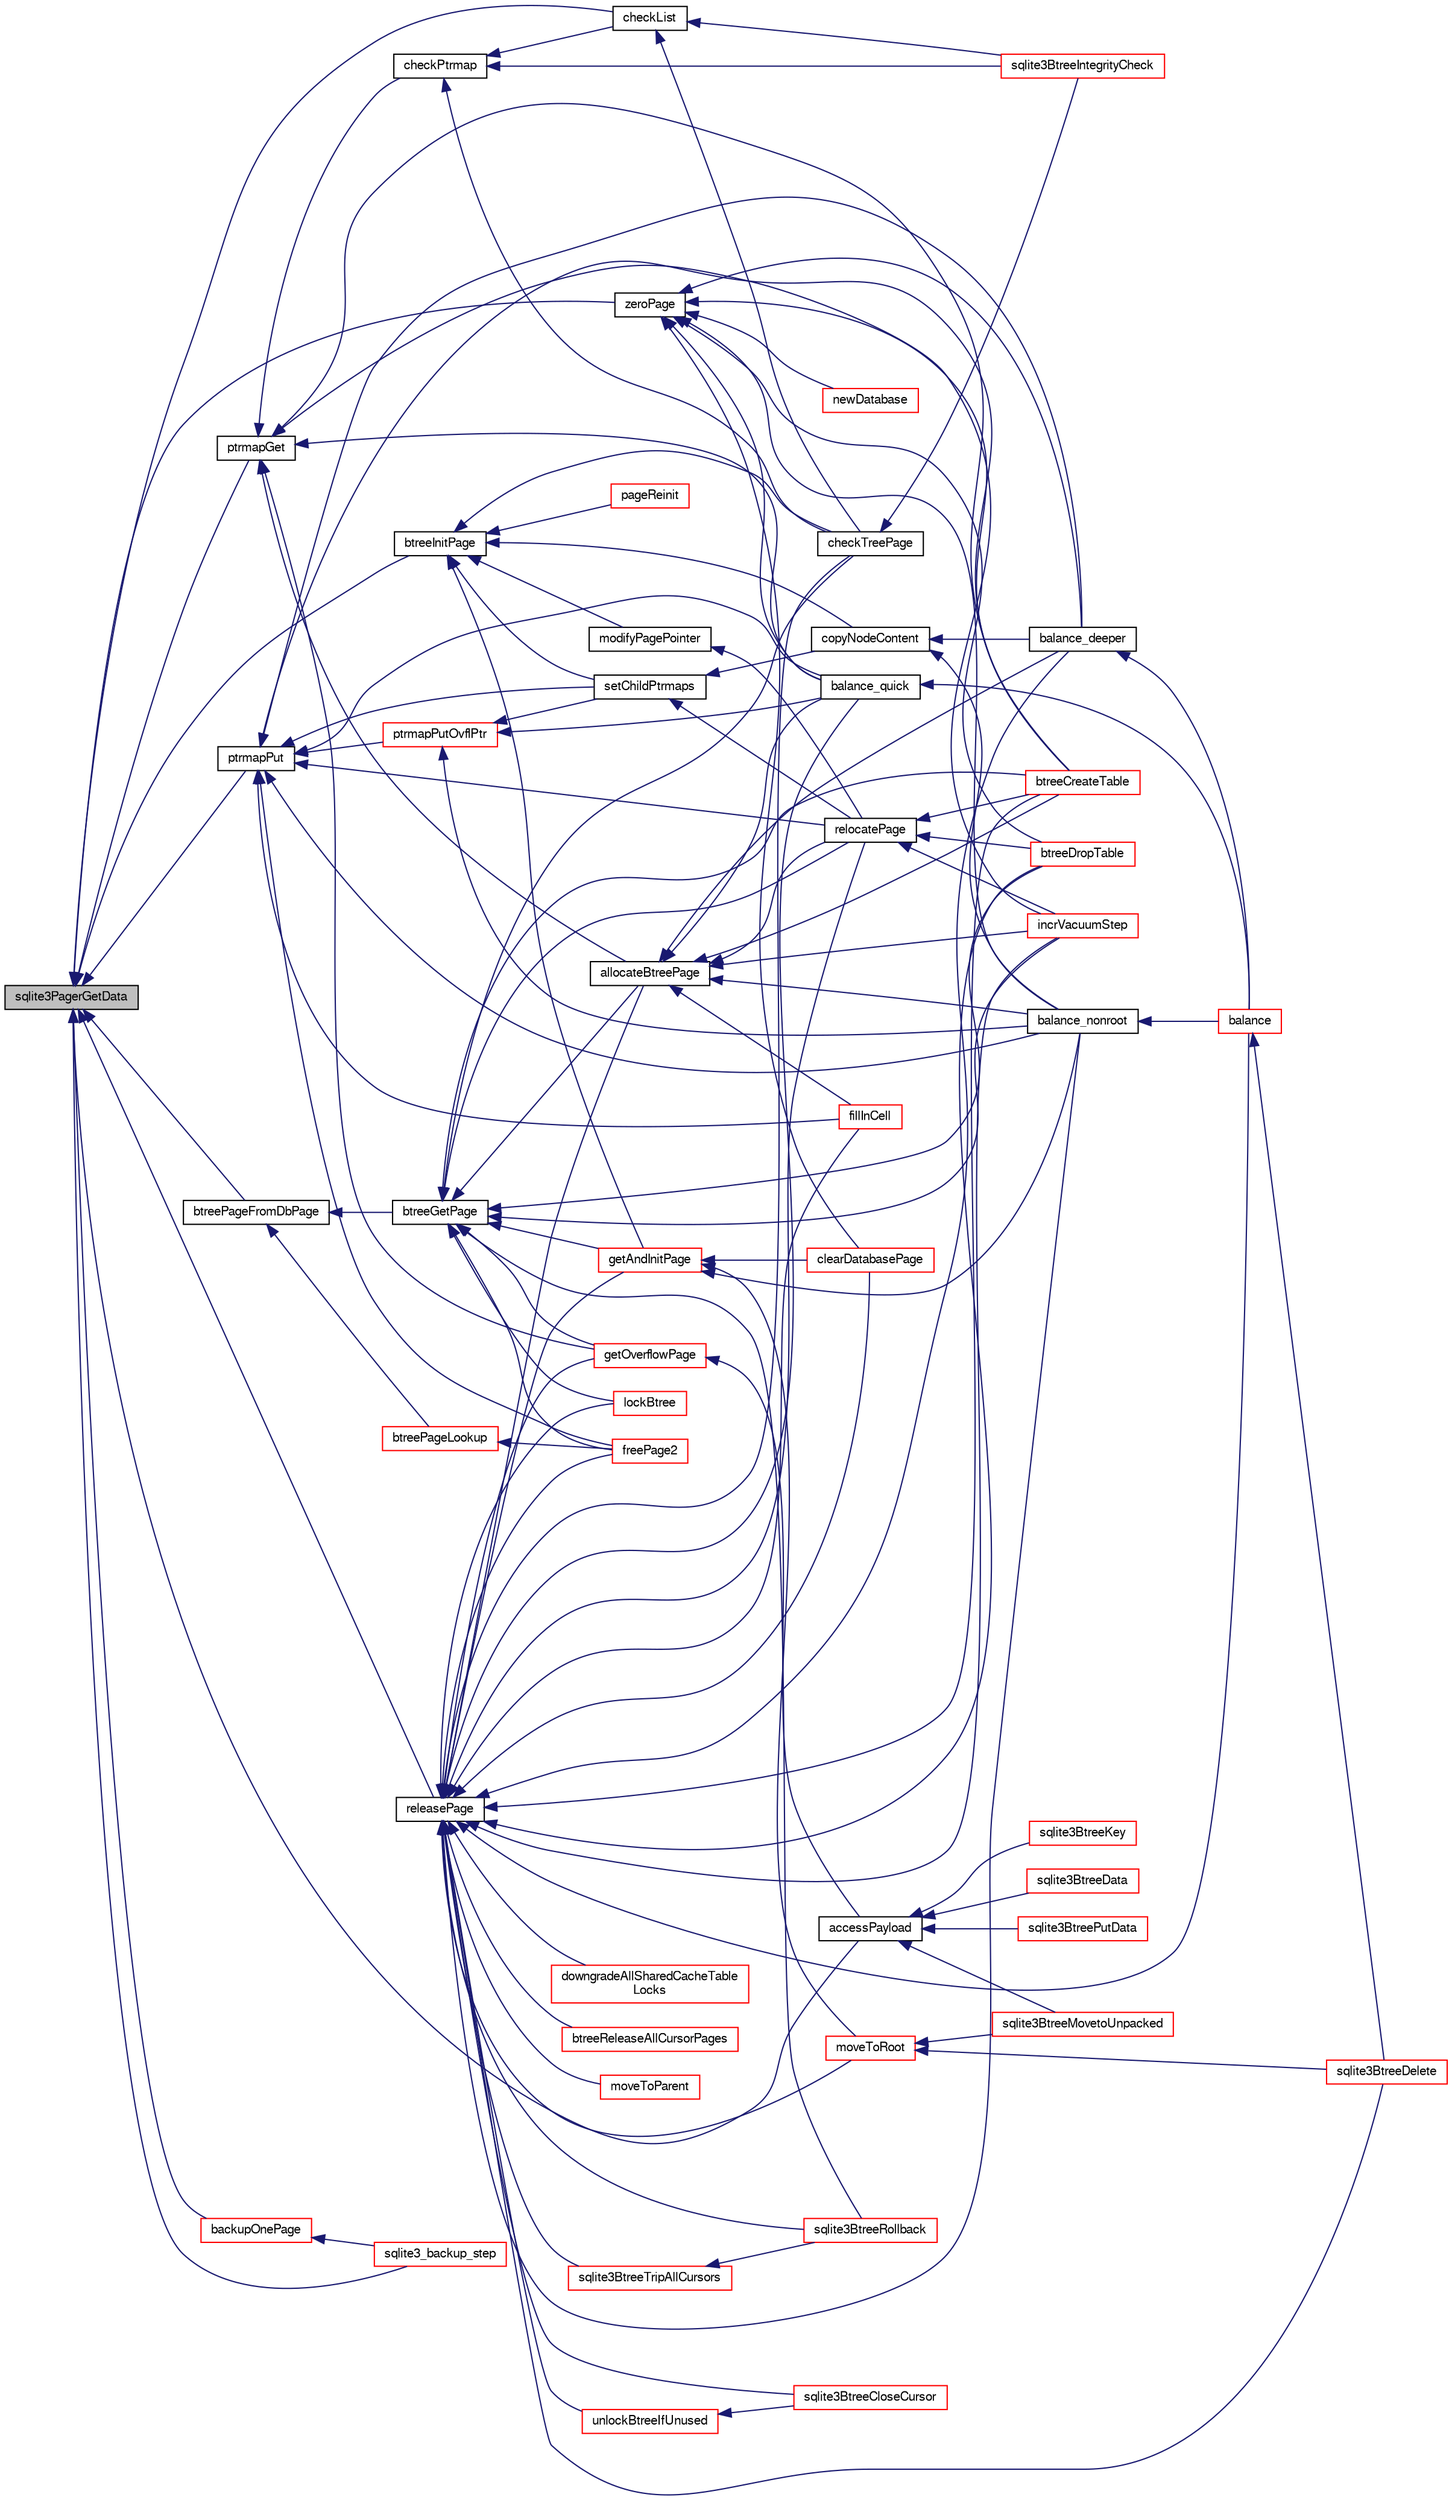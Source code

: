 digraph "sqlite3PagerGetData"
{
  edge [fontname="FreeSans",fontsize="10",labelfontname="FreeSans",labelfontsize="10"];
  node [fontname="FreeSans",fontsize="10",shape=record];
  rankdir="LR";
  Node628703 [label="sqlite3PagerGetData",height=0.2,width=0.4,color="black", fillcolor="grey75", style="filled", fontcolor="black"];
  Node628703 -> Node628704 [dir="back",color="midnightblue",fontsize="10",style="solid",fontname="FreeSans"];
  Node628704 [label="ptrmapPut",height=0.2,width=0.4,color="black", fillcolor="white", style="filled",URL="$sqlite3_8c.html#ac16fbe55892f29324ac5d09957374ed0"];
  Node628704 -> Node628705 [dir="back",color="midnightblue",fontsize="10",style="solid",fontname="FreeSans"];
  Node628705 [label="ptrmapPutOvflPtr",height=0.2,width=0.4,color="red", fillcolor="white", style="filled",URL="$sqlite3_8c.html#a5b7cb112db531e0498aaddcbadb4985b"];
  Node628705 -> Node628706 [dir="back",color="midnightblue",fontsize="10",style="solid",fontname="FreeSans"];
  Node628706 [label="setChildPtrmaps",height=0.2,width=0.4,color="black", fillcolor="white", style="filled",URL="$sqlite3_8c.html#adf2ff6d11495ca47f88ace93f5be9d91"];
  Node628706 -> Node628707 [dir="back",color="midnightblue",fontsize="10",style="solid",fontname="FreeSans"];
  Node628707 [label="relocatePage",height=0.2,width=0.4,color="black", fillcolor="white", style="filled",URL="$sqlite3_8c.html#af8fb5934ff87b02845c89350c57fd2bc"];
  Node628707 -> Node628708 [dir="back",color="midnightblue",fontsize="10",style="solid",fontname="FreeSans"];
  Node628708 [label="incrVacuumStep",height=0.2,width=0.4,color="red", fillcolor="white", style="filled",URL="$sqlite3_8c.html#a68a85130a567f1700dc0907ec9227892"];
  Node628707 -> Node628975 [dir="back",color="midnightblue",fontsize="10",style="solid",fontname="FreeSans"];
  Node628975 [label="btreeCreateTable",height=0.2,width=0.4,color="red", fillcolor="white", style="filled",URL="$sqlite3_8c.html#a48e09eaac366a6b585edd02553872954"];
  Node628707 -> Node628977 [dir="back",color="midnightblue",fontsize="10",style="solid",fontname="FreeSans"];
  Node628977 [label="btreeDropTable",height=0.2,width=0.4,color="red", fillcolor="white", style="filled",URL="$sqlite3_8c.html#abba4061ea34842db278e91f537d2c2ff"];
  Node628706 -> Node628979 [dir="back",color="midnightblue",fontsize="10",style="solid",fontname="FreeSans"];
  Node628979 [label="copyNodeContent",height=0.2,width=0.4,color="black", fillcolor="white", style="filled",URL="$sqlite3_8c.html#ad73085375c8b00ebc87bc75dba37ca7b"];
  Node628979 -> Node628980 [dir="back",color="midnightblue",fontsize="10",style="solid",fontname="FreeSans"];
  Node628980 [label="balance_nonroot",height=0.2,width=0.4,color="black", fillcolor="white", style="filled",URL="$sqlite3_8c.html#a513ba5c0beb3462a4b60064469f1539d"];
  Node628980 -> Node628981 [dir="back",color="midnightblue",fontsize="10",style="solid",fontname="FreeSans"];
  Node628981 [label="balance",height=0.2,width=0.4,color="red", fillcolor="white", style="filled",URL="$sqlite3_8c.html#a173f7c872fb68ccd3a20440d640b66c7"];
  Node628981 -> Node628983 [dir="back",color="midnightblue",fontsize="10",style="solid",fontname="FreeSans"];
  Node628983 [label="sqlite3BtreeDelete",height=0.2,width=0.4,color="red", fillcolor="white", style="filled",URL="$sqlite3_8c.html#a65c40cd7ec987dbd25392a180f388fe7"];
  Node628979 -> Node628984 [dir="back",color="midnightblue",fontsize="10",style="solid",fontname="FreeSans"];
  Node628984 [label="balance_deeper",height=0.2,width=0.4,color="black", fillcolor="white", style="filled",URL="$sqlite3_8c.html#af8eafba12a6ebc987cf6ae89f4cce1a8"];
  Node628984 -> Node628981 [dir="back",color="midnightblue",fontsize="10",style="solid",fontname="FreeSans"];
  Node628705 -> Node628986 [dir="back",color="midnightblue",fontsize="10",style="solid",fontname="FreeSans"];
  Node628986 [label="balance_quick",height=0.2,width=0.4,color="black", fillcolor="white", style="filled",URL="$sqlite3_8c.html#a92f1869a02b8b9196e5ea7ed2e61c328"];
  Node628986 -> Node628981 [dir="back",color="midnightblue",fontsize="10",style="solid",fontname="FreeSans"];
  Node628705 -> Node628980 [dir="back",color="midnightblue",fontsize="10",style="solid",fontname="FreeSans"];
  Node628704 -> Node628706 [dir="back",color="midnightblue",fontsize="10",style="solid",fontname="FreeSans"];
  Node628704 -> Node628707 [dir="back",color="midnightblue",fontsize="10",style="solid",fontname="FreeSans"];
  Node628704 -> Node628987 [dir="back",color="midnightblue",fontsize="10",style="solid",fontname="FreeSans"];
  Node628987 [label="freePage2",height=0.2,width=0.4,color="red", fillcolor="white", style="filled",URL="$sqlite3_8c.html#a625a2c2bdaf95cdb3a7cb945201f7efb"];
  Node628704 -> Node628993 [dir="back",color="midnightblue",fontsize="10",style="solid",fontname="FreeSans"];
  Node628993 [label="fillInCell",height=0.2,width=0.4,color="red", fillcolor="white", style="filled",URL="$sqlite3_8c.html#ab66a77004cf93954f2aae7e52a4e51a7"];
  Node628704 -> Node628986 [dir="back",color="midnightblue",fontsize="10",style="solid",fontname="FreeSans"];
  Node628704 -> Node628980 [dir="back",color="midnightblue",fontsize="10",style="solid",fontname="FreeSans"];
  Node628704 -> Node628984 [dir="back",color="midnightblue",fontsize="10",style="solid",fontname="FreeSans"];
  Node628704 -> Node628975 [dir="back",color="midnightblue",fontsize="10",style="solid",fontname="FreeSans"];
  Node628703 -> Node628994 [dir="back",color="midnightblue",fontsize="10",style="solid",fontname="FreeSans"];
  Node628994 [label="ptrmapGet",height=0.2,width=0.4,color="black", fillcolor="white", style="filled",URL="$sqlite3_8c.html#ae91bfd9c1bec807a52a384d2ed01934b"];
  Node628994 -> Node628708 [dir="back",color="midnightblue",fontsize="10",style="solid",fontname="FreeSans"];
  Node628994 -> Node628995 [dir="back",color="midnightblue",fontsize="10",style="solid",fontname="FreeSans"];
  Node628995 [label="getOverflowPage",height=0.2,width=0.4,color="red", fillcolor="white", style="filled",URL="$sqlite3_8c.html#af907f898e049d621e2c9dc1ed1d63cf4"];
  Node628995 -> Node628996 [dir="back",color="midnightblue",fontsize="10",style="solid",fontname="FreeSans"];
  Node628996 [label="accessPayload",height=0.2,width=0.4,color="black", fillcolor="white", style="filled",URL="$sqlite3_8c.html#acf70e6d3cb6afd54d677b3dffb6959d2"];
  Node628996 -> Node628997 [dir="back",color="midnightblue",fontsize="10",style="solid",fontname="FreeSans"];
  Node628997 [label="sqlite3BtreeKey",height=0.2,width=0.4,color="red", fillcolor="white", style="filled",URL="$sqlite3_8c.html#ac2d5b22a7aae9c57b8a4ef7be643c1cd"];
  Node628996 -> Node629011 [dir="back",color="midnightblue",fontsize="10",style="solid",fontname="FreeSans"];
  Node629011 [label="sqlite3BtreeData",height=0.2,width=0.4,color="red", fillcolor="white", style="filled",URL="$sqlite3_8c.html#a1790f0a3e62aea4361ab60996272a78c"];
  Node628996 -> Node629012 [dir="back",color="midnightblue",fontsize="10",style="solid",fontname="FreeSans"];
  Node629012 [label="sqlite3BtreeMovetoUnpacked",height=0.2,width=0.4,color="red", fillcolor="white", style="filled",URL="$sqlite3_8c.html#a6d0b5aed55d5e85a0a6bfcae169fe579"];
  Node628996 -> Node629007 [dir="back",color="midnightblue",fontsize="10",style="solid",fontname="FreeSans"];
  Node629007 [label="sqlite3BtreePutData",height=0.2,width=0.4,color="red", fillcolor="white", style="filled",URL="$sqlite3_8c.html#a3de4f8662e8ea70d283bd57db1152a4c"];
  Node628994 -> Node629017 [dir="back",color="midnightblue",fontsize="10",style="solid",fontname="FreeSans"];
  Node629017 [label="allocateBtreePage",height=0.2,width=0.4,color="black", fillcolor="white", style="filled",URL="$sqlite3_8c.html#ae84ce1103eabfe9455a6a59e6cec4a33"];
  Node629017 -> Node628707 [dir="back",color="midnightblue",fontsize="10",style="solid",fontname="FreeSans"];
  Node629017 -> Node628708 [dir="back",color="midnightblue",fontsize="10",style="solid",fontname="FreeSans"];
  Node629017 -> Node628993 [dir="back",color="midnightblue",fontsize="10",style="solid",fontname="FreeSans"];
  Node629017 -> Node628986 [dir="back",color="midnightblue",fontsize="10",style="solid",fontname="FreeSans"];
  Node629017 -> Node628980 [dir="back",color="midnightblue",fontsize="10",style="solid",fontname="FreeSans"];
  Node629017 -> Node628984 [dir="back",color="midnightblue",fontsize="10",style="solid",fontname="FreeSans"];
  Node629017 -> Node628975 [dir="back",color="midnightblue",fontsize="10",style="solid",fontname="FreeSans"];
  Node628994 -> Node628986 [dir="back",color="midnightblue",fontsize="10",style="solid",fontname="FreeSans"];
  Node628994 -> Node628975 [dir="back",color="midnightblue",fontsize="10",style="solid",fontname="FreeSans"];
  Node628994 -> Node629018 [dir="back",color="midnightblue",fontsize="10",style="solid",fontname="FreeSans"];
  Node629018 [label="checkPtrmap",height=0.2,width=0.4,color="black", fillcolor="white", style="filled",URL="$sqlite3_8c.html#a09521b13d51d0264cb7f3758ec36fc90"];
  Node629018 -> Node629019 [dir="back",color="midnightblue",fontsize="10",style="solid",fontname="FreeSans"];
  Node629019 [label="checkList",height=0.2,width=0.4,color="black", fillcolor="white", style="filled",URL="$sqlite3_8c.html#a7c888a9a7f402383d462ddef0e59f52e"];
  Node629019 -> Node629020 [dir="back",color="midnightblue",fontsize="10",style="solid",fontname="FreeSans"];
  Node629020 [label="checkTreePage",height=0.2,width=0.4,color="black", fillcolor="white", style="filled",URL="$sqlite3_8c.html#a0bdac89d12e5ac328d260ae8259777b2"];
  Node629020 -> Node629021 [dir="back",color="midnightblue",fontsize="10",style="solid",fontname="FreeSans"];
  Node629021 [label="sqlite3BtreeIntegrityCheck",height=0.2,width=0.4,color="red", fillcolor="white", style="filled",URL="$sqlite3_8c.html#aa00011902d9e5ba26452d147c43fa1d8"];
  Node629019 -> Node629021 [dir="back",color="midnightblue",fontsize="10",style="solid",fontname="FreeSans"];
  Node629018 -> Node629020 [dir="back",color="midnightblue",fontsize="10",style="solid",fontname="FreeSans"];
  Node629018 -> Node629021 [dir="back",color="midnightblue",fontsize="10",style="solid",fontname="FreeSans"];
  Node628703 -> Node629022 [dir="back",color="midnightblue",fontsize="10",style="solid",fontname="FreeSans"];
  Node629022 [label="btreeInitPage",height=0.2,width=0.4,color="black", fillcolor="white", style="filled",URL="$sqlite3_8c.html#a3fbef3abda22e9a3f72c2873ec0b26a3"];
  Node629022 -> Node629023 [dir="back",color="midnightblue",fontsize="10",style="solid",fontname="FreeSans"];
  Node629023 [label="getAndInitPage",height=0.2,width=0.4,color="red", fillcolor="white", style="filled",URL="$sqlite3_8c.html#ae85122d12808231a8d58459440a405ab"];
  Node629023 -> Node629025 [dir="back",color="midnightblue",fontsize="10",style="solid",fontname="FreeSans"];
  Node629025 [label="moveToRoot",height=0.2,width=0.4,color="red", fillcolor="white", style="filled",URL="$sqlite3_8c.html#a2b8fb9bf88e10e7e4dedc8da64e7e956"];
  Node629025 -> Node629012 [dir="back",color="midnightblue",fontsize="10",style="solid",fontname="FreeSans"];
  Node629025 -> Node628983 [dir="back",color="midnightblue",fontsize="10",style="solid",fontname="FreeSans"];
  Node629023 -> Node628980 [dir="back",color="midnightblue",fontsize="10",style="solid",fontname="FreeSans"];
  Node629023 -> Node628989 [dir="back",color="midnightblue",fontsize="10",style="solid",fontname="FreeSans"];
  Node628989 [label="clearDatabasePage",height=0.2,width=0.4,color="red", fillcolor="white", style="filled",URL="$sqlite3_8c.html#aecc3046a56feeeabd3ca93c0685e35d5"];
  Node629022 -> Node629038 [dir="back",color="midnightblue",fontsize="10",style="solid",fontname="FreeSans"];
  Node629038 [label="pageReinit",height=0.2,width=0.4,color="red", fillcolor="white", style="filled",URL="$sqlite3_8c.html#aa27cac56390e92c5ef6d566ee7defb59"];
  Node629022 -> Node628706 [dir="back",color="midnightblue",fontsize="10",style="solid",fontname="FreeSans"];
  Node629022 -> Node629045 [dir="back",color="midnightblue",fontsize="10",style="solid",fontname="FreeSans"];
  Node629045 [label="modifyPagePointer",height=0.2,width=0.4,color="black", fillcolor="white", style="filled",URL="$sqlite3_8c.html#acc82754cf975b3a8033b396d86f1045a"];
  Node629045 -> Node628707 [dir="back",color="midnightblue",fontsize="10",style="solid",fontname="FreeSans"];
  Node629022 -> Node628979 [dir="back",color="midnightblue",fontsize="10",style="solid",fontname="FreeSans"];
  Node629022 -> Node629020 [dir="back",color="midnightblue",fontsize="10",style="solid",fontname="FreeSans"];
  Node628703 -> Node629046 [dir="back",color="midnightblue",fontsize="10",style="solid",fontname="FreeSans"];
  Node629046 [label="zeroPage",height=0.2,width=0.4,color="black", fillcolor="white", style="filled",URL="$sqlite3_8c.html#a1c974ee71f86cb74370ca21e5e6cdb14"];
  Node629046 -> Node629047 [dir="back",color="midnightblue",fontsize="10",style="solid",fontname="FreeSans"];
  Node629047 [label="newDatabase",height=0.2,width=0.4,color="red", fillcolor="white", style="filled",URL="$sqlite3_8c.html#a974c792d17dab330807b588197cae229"];
  Node629046 -> Node628986 [dir="back",color="midnightblue",fontsize="10",style="solid",fontname="FreeSans"];
  Node629046 -> Node628980 [dir="back",color="midnightblue",fontsize="10",style="solid",fontname="FreeSans"];
  Node629046 -> Node628984 [dir="back",color="midnightblue",fontsize="10",style="solid",fontname="FreeSans"];
  Node629046 -> Node628975 [dir="back",color="midnightblue",fontsize="10",style="solid",fontname="FreeSans"];
  Node629046 -> Node628989 [dir="back",color="midnightblue",fontsize="10",style="solid",fontname="FreeSans"];
  Node629046 -> Node628977 [dir="back",color="midnightblue",fontsize="10",style="solid",fontname="FreeSans"];
  Node628703 -> Node629053 [dir="back",color="midnightblue",fontsize="10",style="solid",fontname="FreeSans"];
  Node629053 [label="btreePageFromDbPage",height=0.2,width=0.4,color="black", fillcolor="white", style="filled",URL="$sqlite3_8c.html#a148c0bf09d4ef14a49e0e7a2c0506c80"];
  Node629053 -> Node629054 [dir="back",color="midnightblue",fontsize="10",style="solid",fontname="FreeSans"];
  Node629054 [label="btreeGetPage",height=0.2,width=0.4,color="black", fillcolor="white", style="filled",URL="$sqlite3_8c.html#ac59679e30ceb0190614fbd19a7feb6de"];
  Node629054 -> Node629023 [dir="back",color="midnightblue",fontsize="10",style="solid",fontname="FreeSans"];
  Node629054 -> Node629055 [dir="back",color="midnightblue",fontsize="10",style="solid",fontname="FreeSans"];
  Node629055 [label="lockBtree",height=0.2,width=0.4,color="red", fillcolor="white", style="filled",URL="$sqlite3_8c.html#a5b808194d3178be15705a420265cee9d"];
  Node629054 -> Node628707 [dir="back",color="midnightblue",fontsize="10",style="solid",fontname="FreeSans"];
  Node629054 -> Node628708 [dir="back",color="midnightblue",fontsize="10",style="solid",fontname="FreeSans"];
  Node629054 -> Node629001 [dir="back",color="midnightblue",fontsize="10",style="solid",fontname="FreeSans"];
  Node629001 [label="sqlite3BtreeRollback",height=0.2,width=0.4,color="red", fillcolor="white", style="filled",URL="$sqlite3_8c.html#a317473acdafdd688385c8954f09de186"];
  Node629054 -> Node628995 [dir="back",color="midnightblue",fontsize="10",style="solid",fontname="FreeSans"];
  Node629054 -> Node629017 [dir="back",color="midnightblue",fontsize="10",style="solid",fontname="FreeSans"];
  Node629054 -> Node628987 [dir="back",color="midnightblue",fontsize="10",style="solid",fontname="FreeSans"];
  Node629054 -> Node628975 [dir="back",color="midnightblue",fontsize="10",style="solid",fontname="FreeSans"];
  Node629054 -> Node628977 [dir="back",color="midnightblue",fontsize="10",style="solid",fontname="FreeSans"];
  Node629054 -> Node629020 [dir="back",color="midnightblue",fontsize="10",style="solid",fontname="FreeSans"];
  Node629053 -> Node629056 [dir="back",color="midnightblue",fontsize="10",style="solid",fontname="FreeSans"];
  Node629056 [label="btreePageLookup",height=0.2,width=0.4,color="red", fillcolor="white", style="filled",URL="$sqlite3_8c.html#aae4e59cf09dae89f6e28511a5ac35527"];
  Node629056 -> Node628987 [dir="back",color="midnightblue",fontsize="10",style="solid",fontname="FreeSans"];
  Node628703 -> Node629057 [dir="back",color="midnightblue",fontsize="10",style="solid",fontname="FreeSans"];
  Node629057 [label="releasePage",height=0.2,width=0.4,color="black", fillcolor="white", style="filled",URL="$sqlite3_8c.html#a92c6fb14f9bcf117440c35116c26d6c4"];
  Node629057 -> Node629058 [dir="back",color="midnightblue",fontsize="10",style="solid",fontname="FreeSans"];
  Node629058 [label="downgradeAllSharedCacheTable\lLocks",height=0.2,width=0.4,color="red", fillcolor="white", style="filled",URL="$sqlite3_8c.html#a190cd892d7b1636800149aa2fb20f4ef"];
  Node629057 -> Node629061 [dir="back",color="midnightblue",fontsize="10",style="solid",fontname="FreeSans"];
  Node629061 [label="btreeReleaseAllCursorPages",height=0.2,width=0.4,color="red", fillcolor="white", style="filled",URL="$sqlite3_8c.html#a8535e63c9127b9f6b5b136cab41cbdd7"];
  Node629057 -> Node629023 [dir="back",color="midnightblue",fontsize="10",style="solid",fontname="FreeSans"];
  Node629057 -> Node629055 [dir="back",color="midnightblue",fontsize="10",style="solid",fontname="FreeSans"];
  Node629057 -> Node629062 [dir="back",color="midnightblue",fontsize="10",style="solid",fontname="FreeSans"];
  Node629062 [label="unlockBtreeIfUnused",height=0.2,width=0.4,color="red", fillcolor="white", style="filled",URL="$sqlite3_8c.html#ada198bfad4d2c61e88bd9317e98cc96c"];
  Node629062 -> Node629063 [dir="back",color="midnightblue",fontsize="10",style="solid",fontname="FreeSans"];
  Node629063 [label="sqlite3BtreeCloseCursor",height=0.2,width=0.4,color="red", fillcolor="white", style="filled",URL="$sqlite3_8c.html#a7f494da0a512d247d690d6bc19397791"];
  Node629057 -> Node628707 [dir="back",color="midnightblue",fontsize="10",style="solid",fontname="FreeSans"];
  Node629057 -> Node628708 [dir="back",color="midnightblue",fontsize="10",style="solid",fontname="FreeSans"];
  Node629057 -> Node629064 [dir="back",color="midnightblue",fontsize="10",style="solid",fontname="FreeSans"];
  Node629064 [label="sqlite3BtreeTripAllCursors",height=0.2,width=0.4,color="red", fillcolor="white", style="filled",URL="$sqlite3_8c.html#a7e94025b9bd56e9e9ccf148d1a0e1acf"];
  Node629064 -> Node629001 [dir="back",color="midnightblue",fontsize="10",style="solid",fontname="FreeSans"];
  Node629057 -> Node629001 [dir="back",color="midnightblue",fontsize="10",style="solid",fontname="FreeSans"];
  Node629057 -> Node629063 [dir="back",color="midnightblue",fontsize="10",style="solid",fontname="FreeSans"];
  Node629057 -> Node628995 [dir="back",color="midnightblue",fontsize="10",style="solid",fontname="FreeSans"];
  Node629057 -> Node629065 [dir="back",color="midnightblue",fontsize="10",style="solid",fontname="FreeSans"];
  Node629065 [label="moveToParent",height=0.2,width=0.4,color="red", fillcolor="white", style="filled",URL="$sqlite3_8c.html#a6d71d2659481a7b7866f9445a62ec248"];
  Node629057 -> Node629025 [dir="back",color="midnightblue",fontsize="10",style="solid",fontname="FreeSans"];
  Node629057 -> Node629017 [dir="back",color="midnightblue",fontsize="10",style="solid",fontname="FreeSans"];
  Node629057 -> Node628987 [dir="back",color="midnightblue",fontsize="10",style="solid",fontname="FreeSans"];
  Node629057 -> Node628993 [dir="back",color="midnightblue",fontsize="10",style="solid",fontname="FreeSans"];
  Node629057 -> Node628986 [dir="back",color="midnightblue",fontsize="10",style="solid",fontname="FreeSans"];
  Node629057 -> Node628980 [dir="back",color="midnightblue",fontsize="10",style="solid",fontname="FreeSans"];
  Node629057 -> Node628984 [dir="back",color="midnightblue",fontsize="10",style="solid",fontname="FreeSans"];
  Node629057 -> Node628981 [dir="back",color="midnightblue",fontsize="10",style="solid",fontname="FreeSans"];
  Node629057 -> Node628983 [dir="back",color="midnightblue",fontsize="10",style="solid",fontname="FreeSans"];
  Node629057 -> Node628975 [dir="back",color="midnightblue",fontsize="10",style="solid",fontname="FreeSans"];
  Node629057 -> Node628989 [dir="back",color="midnightblue",fontsize="10",style="solid",fontname="FreeSans"];
  Node629057 -> Node628977 [dir="back",color="midnightblue",fontsize="10",style="solid",fontname="FreeSans"];
  Node629057 -> Node629020 [dir="back",color="midnightblue",fontsize="10",style="solid",fontname="FreeSans"];
  Node628703 -> Node628996 [dir="back",color="midnightblue",fontsize="10",style="solid",fontname="FreeSans"];
  Node628703 -> Node629019 [dir="back",color="midnightblue",fontsize="10",style="solid",fontname="FreeSans"];
  Node628703 -> Node629066 [dir="back",color="midnightblue",fontsize="10",style="solid",fontname="FreeSans"];
  Node629066 [label="backupOnePage",height=0.2,width=0.4,color="red", fillcolor="white", style="filled",URL="$sqlite3_8c.html#a7efb6a8380d746b14e73db99ad3428a2"];
  Node629066 -> Node628923 [dir="back",color="midnightblue",fontsize="10",style="solid",fontname="FreeSans"];
  Node628923 [label="sqlite3_backup_step",height=0.2,width=0.4,color="red", fillcolor="white", style="filled",URL="$sqlite3_8h.html#a1699b75e98d082eebc465a9e64c35269"];
  Node628703 -> Node628923 [dir="back",color="midnightblue",fontsize="10",style="solid",fontname="FreeSans"];
}
